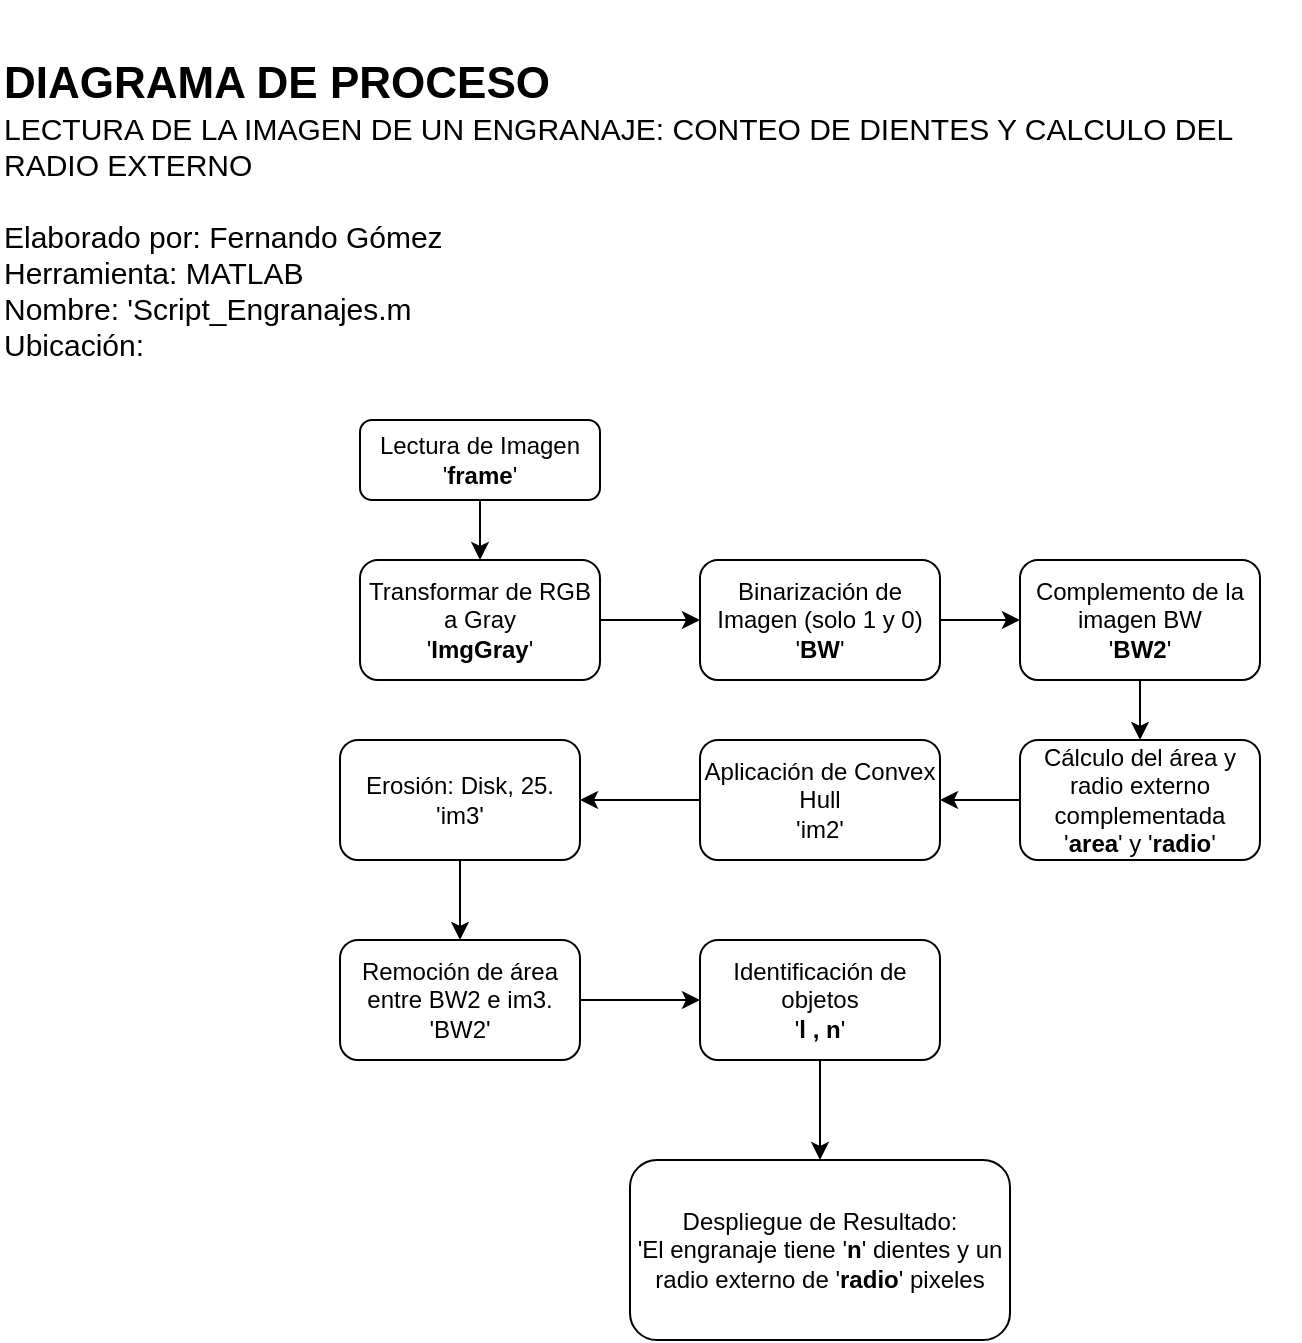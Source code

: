 <mxfile version="20.6.0" type="github">
  <diagram id="C5RBs43oDa-KdzZeNtuy" name="Page-1">
    <mxGraphModel dx="866" dy="583" grid="1" gridSize="10" guides="1" tooltips="1" connect="1" arrows="1" fold="1" page="1" pageScale="1" pageWidth="827" pageHeight="1169" math="0" shadow="0">
      <root>
        <mxCell id="WIyWlLk6GJQsqaUBKTNV-0" />
        <mxCell id="WIyWlLk6GJQsqaUBKTNV-1" parent="WIyWlLk6GJQsqaUBKTNV-0" />
        <mxCell id="B-otEjHW6JDtHvaltUW4-1" value="" style="edgeStyle=orthogonalEdgeStyle;rounded=0;orthogonalLoop=1;jettySize=auto;html=1;" parent="WIyWlLk6GJQsqaUBKTNV-1" source="WIyWlLk6GJQsqaUBKTNV-3" target="B-otEjHW6JDtHvaltUW4-0" edge="1">
          <mxGeometry relative="1" as="geometry" />
        </mxCell>
        <mxCell id="WIyWlLk6GJQsqaUBKTNV-3" value="Lectura de Imagen&lt;br&gt;&#39;&lt;b&gt;frame&lt;/b&gt;&#39;" style="rounded=1;whiteSpace=wrap;html=1;fontSize=12;glass=0;strokeWidth=1;shadow=0;" parent="WIyWlLk6GJQsqaUBKTNV-1" vertex="1">
          <mxGeometry x="220" y="220" width="120" height="40" as="geometry" />
        </mxCell>
        <mxCell id="B-otEjHW6JDtHvaltUW4-3" value="" style="edgeStyle=orthogonalEdgeStyle;rounded=0;orthogonalLoop=1;jettySize=auto;html=1;" parent="WIyWlLk6GJQsqaUBKTNV-1" source="B-otEjHW6JDtHvaltUW4-0" target="B-otEjHW6JDtHvaltUW4-2" edge="1">
          <mxGeometry relative="1" as="geometry" />
        </mxCell>
        <mxCell id="B-otEjHW6JDtHvaltUW4-0" value="Transformar de RGB a Gray&lt;br&gt;&#39;&lt;b&gt;ImgGray&lt;/b&gt;&#39;" style="whiteSpace=wrap;html=1;rounded=1;glass=0;strokeWidth=1;shadow=0;" parent="WIyWlLk6GJQsqaUBKTNV-1" vertex="1">
          <mxGeometry x="220" y="290" width="120" height="60" as="geometry" />
        </mxCell>
        <mxCell id="B-otEjHW6JDtHvaltUW4-5" value="" style="edgeStyle=orthogonalEdgeStyle;rounded=0;orthogonalLoop=1;jettySize=auto;html=1;" parent="WIyWlLk6GJQsqaUBKTNV-1" source="B-otEjHW6JDtHvaltUW4-2" target="B-otEjHW6JDtHvaltUW4-4" edge="1">
          <mxGeometry relative="1" as="geometry" />
        </mxCell>
        <mxCell id="B-otEjHW6JDtHvaltUW4-2" value="Binarización de Imagen (solo 1 y 0)&lt;br&gt;&#39;&lt;b&gt;BW&lt;/b&gt;&#39;" style="whiteSpace=wrap;html=1;rounded=1;glass=0;strokeWidth=1;shadow=0;" parent="WIyWlLk6GJQsqaUBKTNV-1" vertex="1">
          <mxGeometry x="390" y="290" width="120" height="60" as="geometry" />
        </mxCell>
        <mxCell id="B-otEjHW6JDtHvaltUW4-7" value="" style="edgeStyle=orthogonalEdgeStyle;rounded=0;orthogonalLoop=1;jettySize=auto;html=1;" parent="WIyWlLk6GJQsqaUBKTNV-1" source="B-otEjHW6JDtHvaltUW4-4" target="B-otEjHW6JDtHvaltUW4-6" edge="1">
          <mxGeometry relative="1" as="geometry" />
        </mxCell>
        <mxCell id="B-otEjHW6JDtHvaltUW4-4" value="Complemento de la imagen BW&lt;br&gt;&#39;&lt;b&gt;BW2&lt;/b&gt;&#39;" style="whiteSpace=wrap;html=1;rounded=1;glass=0;strokeWidth=1;shadow=0;" parent="WIyWlLk6GJQsqaUBKTNV-1" vertex="1">
          <mxGeometry x="550" y="290" width="120" height="60" as="geometry" />
        </mxCell>
        <mxCell id="B-otEjHW6JDtHvaltUW4-9" value="" style="edgeStyle=orthogonalEdgeStyle;rounded=0;orthogonalLoop=1;jettySize=auto;html=1;" parent="WIyWlLk6GJQsqaUBKTNV-1" source="B-otEjHW6JDtHvaltUW4-6" target="B-otEjHW6JDtHvaltUW4-8" edge="1">
          <mxGeometry relative="1" as="geometry" />
        </mxCell>
        <mxCell id="B-otEjHW6JDtHvaltUW4-6" value="Cálculo del área y radio externo complementada&lt;br&gt;&#39;&lt;b&gt;area&lt;/b&gt;&#39; y &#39;&lt;b&gt;radio&lt;/b&gt;&#39;" style="whiteSpace=wrap;html=1;rounded=1;glass=0;strokeWidth=1;shadow=0;" parent="WIyWlLk6GJQsqaUBKTNV-1" vertex="1">
          <mxGeometry x="550" y="380" width="120" height="60" as="geometry" />
        </mxCell>
        <mxCell id="B-otEjHW6JDtHvaltUW4-11" value="" style="edgeStyle=orthogonalEdgeStyle;rounded=0;orthogonalLoop=1;jettySize=auto;html=1;" parent="WIyWlLk6GJQsqaUBKTNV-1" source="B-otEjHW6JDtHvaltUW4-8" target="B-otEjHW6JDtHvaltUW4-10" edge="1">
          <mxGeometry relative="1" as="geometry" />
        </mxCell>
        <mxCell id="B-otEjHW6JDtHvaltUW4-8" value="Aplicación de Convex Hull&lt;br&gt;&#39;im2&#39;" style="whiteSpace=wrap;html=1;rounded=1;glass=0;strokeWidth=1;shadow=0;" parent="WIyWlLk6GJQsqaUBKTNV-1" vertex="1">
          <mxGeometry x="390" y="380" width="120" height="60" as="geometry" />
        </mxCell>
        <mxCell id="B-otEjHW6JDtHvaltUW4-13" value="" style="edgeStyle=orthogonalEdgeStyle;rounded=0;orthogonalLoop=1;jettySize=auto;html=1;" parent="WIyWlLk6GJQsqaUBKTNV-1" source="B-otEjHW6JDtHvaltUW4-10" target="B-otEjHW6JDtHvaltUW4-12" edge="1">
          <mxGeometry relative="1" as="geometry" />
        </mxCell>
        <mxCell id="B-otEjHW6JDtHvaltUW4-10" value="Erosión: Disk, 25.&lt;br&gt;&#39;im3&#39;" style="whiteSpace=wrap;html=1;rounded=1;glass=0;strokeWidth=1;shadow=0;" parent="WIyWlLk6GJQsqaUBKTNV-1" vertex="1">
          <mxGeometry x="210" y="380" width="120" height="60" as="geometry" />
        </mxCell>
        <mxCell id="B-otEjHW6JDtHvaltUW4-15" value="" style="edgeStyle=orthogonalEdgeStyle;rounded=0;orthogonalLoop=1;jettySize=auto;html=1;" parent="WIyWlLk6GJQsqaUBKTNV-1" source="B-otEjHW6JDtHvaltUW4-12" target="B-otEjHW6JDtHvaltUW4-14" edge="1">
          <mxGeometry relative="1" as="geometry" />
        </mxCell>
        <mxCell id="B-otEjHW6JDtHvaltUW4-12" value="Remoción de área entre BW2 e im3.&lt;br&gt;&#39;BW2&#39;" style="whiteSpace=wrap;html=1;rounded=1;glass=0;strokeWidth=1;shadow=0;" parent="WIyWlLk6GJQsqaUBKTNV-1" vertex="1">
          <mxGeometry x="210" y="480" width="120" height="60" as="geometry" />
        </mxCell>
        <mxCell id="B-otEjHW6JDtHvaltUW4-17" value="" style="edgeStyle=orthogonalEdgeStyle;rounded=0;orthogonalLoop=1;jettySize=auto;html=1;" parent="WIyWlLk6GJQsqaUBKTNV-1" source="B-otEjHW6JDtHvaltUW4-14" target="B-otEjHW6JDtHvaltUW4-16" edge="1">
          <mxGeometry relative="1" as="geometry" />
        </mxCell>
        <mxCell id="B-otEjHW6JDtHvaltUW4-14" value="Identificación de objetos&lt;br&gt;&#39;&lt;b&gt;l , n&lt;/b&gt;&#39;" style="whiteSpace=wrap;html=1;rounded=1;glass=0;strokeWidth=1;shadow=0;" parent="WIyWlLk6GJQsqaUBKTNV-1" vertex="1">
          <mxGeometry x="390" y="480" width="120" height="60" as="geometry" />
        </mxCell>
        <mxCell id="B-otEjHW6JDtHvaltUW4-16" value="Despliegue de Resultado:&lt;br&gt;&#39;El engranaje tiene &#39;&lt;b&gt;n&lt;/b&gt;&#39; dientes y un radio externo de &#39;&lt;b&gt;radio&lt;/b&gt;&#39; pixeles" style="whiteSpace=wrap;html=1;rounded=1;glass=0;strokeWidth=1;shadow=0;" parent="WIyWlLk6GJQsqaUBKTNV-1" vertex="1">
          <mxGeometry x="355" y="590" width="190" height="90" as="geometry" />
        </mxCell>
        <mxCell id="L5HEDUzoinoEtIV4rbIi-0" value="&lt;b style=&quot;font-size: 22px;&quot;&gt;DIAGRAMA DE PROCESO&lt;br&gt;&lt;/b&gt;&lt;font style=&quot;font-size: 15px;&quot;&gt;LECTURA DE LA IMAGEN DE UN ENGRANAJE: CONTEO DE DIENTES Y CALCULO DEL RADIO EXTERNO&lt;br&gt;&lt;br&gt;Elaborado por: Fernando Gómez&lt;br&gt;Herramienta: MATLAB&lt;br&gt;Nombre: &#39;Script_Engranajes.m&lt;br&gt;Ubicación:&amp;nbsp;&lt;br&gt;&lt;/font&gt;" style="text;html=1;strokeColor=none;fillColor=none;align=left;verticalAlign=middle;whiteSpace=wrap;rounded=0;" vertex="1" parent="WIyWlLk6GJQsqaUBKTNV-1">
          <mxGeometry x="40" y="10" width="650" height="210" as="geometry" />
        </mxCell>
      </root>
    </mxGraphModel>
  </diagram>
</mxfile>
